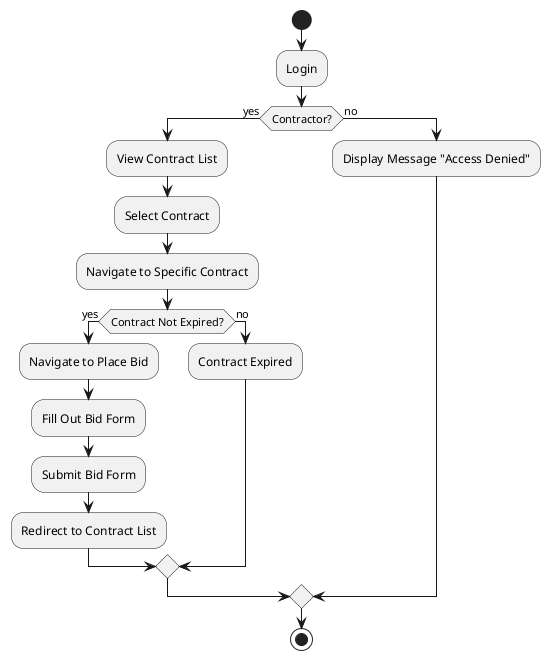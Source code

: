@startuml
|User|
start
:Login;
if (Contractor?) then (yes)
:View Contract List;
:Select Contract;
:Navigate to Specific Contract;
if (Contract Not Expired?) then (yes)
:Navigate to Place Bid;
:Fill Out Bid Form;
:Submit Bid Form;
:Redirect to Contract List;
else(no)
:Contract Expired;
endif
else(no)
:Display Message "Access Denied";
endif
stop
@enduml
